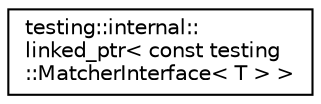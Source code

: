digraph "Graphical Class Hierarchy"
{
  edge [fontname="Helvetica",fontsize="10",labelfontname="Helvetica",labelfontsize="10"];
  node [fontname="Helvetica",fontsize="10",shape=record];
  rankdir="LR";
  Node0 [label="testing::internal::\llinked_ptr\< const testing\l::MatcherInterface\< T \> \>",height=0.2,width=0.4,color="black", fillcolor="white", style="filled",URL="$classtesting_1_1internal_1_1linked__ptr.html"];
}
